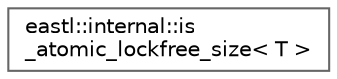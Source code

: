 digraph "类继承关系图"
{
 // LATEX_PDF_SIZE
  bgcolor="transparent";
  edge [fontname=Helvetica,fontsize=10,labelfontname=Helvetica,labelfontsize=10];
  node [fontname=Helvetica,fontsize=10,shape=box,height=0.2,width=0.4];
  rankdir="LR";
  Node0 [id="Node000000",label="eastl::internal::is\l_atomic_lockfree_size\< T \>",height=0.2,width=0.4,color="grey40", fillcolor="white", style="filled",URL="$structeastl_1_1internal_1_1is__atomic__lockfree__size.html",tooltip=" "];
}
